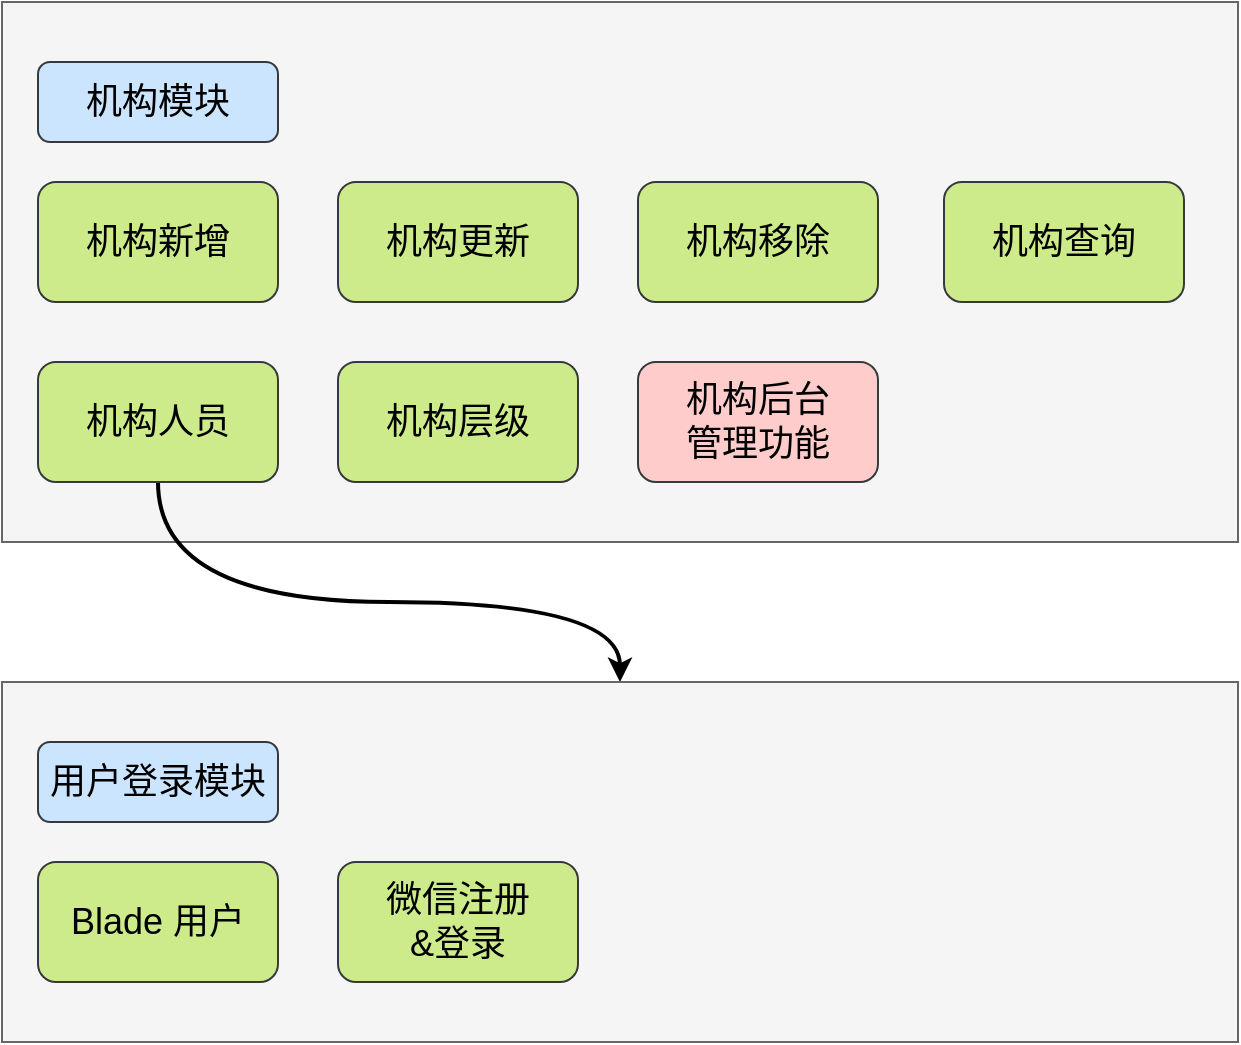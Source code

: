 <mxfile version="20.6.0" type="github">
  <diagram id="eNkfV0XAbYjv7dDU_iYc" name="第 1 页">
    <mxGraphModel dx="1835" dy="1053" grid="1" gridSize="10" guides="1" tooltips="1" connect="1" arrows="1" fold="1" page="1" pageScale="1" pageWidth="413" pageHeight="291" math="0" shadow="0">
      <root>
        <mxCell id="0" />
        <mxCell id="1" parent="0" />
        <mxCell id="SsoEdK-T8yu-xdgHH_tw-1" value="" style="rounded=0;whiteSpace=wrap;html=1;fillColor=#f5f5f5;fontColor=#333333;strokeColor=#666666;" vertex="1" parent="1">
          <mxGeometry x="-70" y="-190" width="618" height="270" as="geometry" />
        </mxCell>
        <mxCell id="SsoEdK-T8yu-xdgHH_tw-2" value="&lt;font style=&quot;font-size: 18px;&quot;&gt;机构新增&lt;/font&gt;" style="rounded=1;whiteSpace=wrap;html=1;fillColor=#cdeb8b;strokeColor=#36393d;" vertex="1" parent="1">
          <mxGeometry x="-52" y="-100" width="120" height="60" as="geometry" />
        </mxCell>
        <mxCell id="SsoEdK-T8yu-xdgHH_tw-3" value="&lt;font style=&quot;font-size: 18px;&quot;&gt;机构更新&lt;/font&gt;" style="rounded=1;whiteSpace=wrap;html=1;fillColor=#cdeb8b;strokeColor=#36393d;" vertex="1" parent="1">
          <mxGeometry x="98" y="-100" width="120" height="60" as="geometry" />
        </mxCell>
        <mxCell id="SsoEdK-T8yu-xdgHH_tw-4" value="&lt;font style=&quot;font-size: 18px;&quot;&gt;机构移除&lt;/font&gt;" style="rounded=1;whiteSpace=wrap;html=1;fillColor=#cdeb8b;strokeColor=#36393d;" vertex="1" parent="1">
          <mxGeometry x="248" y="-100" width="120" height="60" as="geometry" />
        </mxCell>
        <mxCell id="SsoEdK-T8yu-xdgHH_tw-5" value="&lt;font style=&quot;font-size: 18px;&quot;&gt;机构查询&lt;/font&gt;" style="rounded=1;whiteSpace=wrap;html=1;fillColor=#cdeb8b;strokeColor=#36393d;" vertex="1" parent="1">
          <mxGeometry x="401" y="-100" width="120" height="60" as="geometry" />
        </mxCell>
        <mxCell id="SsoEdK-T8yu-xdgHH_tw-6" value="&lt;font style=&quot;font-size: 18px;&quot;&gt;机构层级&lt;/font&gt;" style="rounded=1;whiteSpace=wrap;html=1;fillColor=#cdeb8b;strokeColor=#36393d;" vertex="1" parent="1">
          <mxGeometry x="98" y="-10" width="120" height="60" as="geometry" />
        </mxCell>
        <mxCell id="SsoEdK-T8yu-xdgHH_tw-19" style="edgeStyle=orthogonalEdgeStyle;orthogonalLoop=1;jettySize=auto;html=1;fontSize=18;curved=1;strokeWidth=2;" edge="1" parent="1" source="SsoEdK-T8yu-xdgHH_tw-7" target="SsoEdK-T8yu-xdgHH_tw-10">
          <mxGeometry relative="1" as="geometry">
            <Array as="points">
              <mxPoint x="8" y="110" />
              <mxPoint x="239" y="110" />
            </Array>
          </mxGeometry>
        </mxCell>
        <mxCell id="SsoEdK-T8yu-xdgHH_tw-7" value="&lt;font style=&quot;font-size: 18px;&quot;&gt;机构人员&lt;/font&gt;" style="rounded=1;whiteSpace=wrap;html=1;fillColor=#cdeb8b;strokeColor=#36393d;" vertex="1" parent="1">
          <mxGeometry x="-52" y="-10" width="120" height="60" as="geometry" />
        </mxCell>
        <mxCell id="SsoEdK-T8yu-xdgHH_tw-8" value="&lt;font style=&quot;font-size: 18px;&quot;&gt;机构模块&lt;/font&gt;" style="rounded=1;whiteSpace=wrap;html=1;fillColor=#cce5ff;strokeColor=#36393d;" vertex="1" parent="1">
          <mxGeometry x="-52" y="-160" width="120" height="40" as="geometry" />
        </mxCell>
        <mxCell id="SsoEdK-T8yu-xdgHH_tw-9" value="&lt;font style=&quot;font-size: 18px;&quot;&gt;机构后台&lt;br&gt;管理功能&lt;/font&gt;" style="rounded=1;whiteSpace=wrap;html=1;fillColor=#ffcccc;strokeColor=#36393d;" vertex="1" parent="1">
          <mxGeometry x="248" y="-10" width="120" height="60" as="geometry" />
        </mxCell>
        <mxCell id="SsoEdK-T8yu-xdgHH_tw-10" value="" style="rounded=0;whiteSpace=wrap;html=1;fillColor=#f5f5f5;fontColor=#333333;strokeColor=#666666;" vertex="1" parent="1">
          <mxGeometry x="-70" y="150" width="618" height="180" as="geometry" />
        </mxCell>
        <mxCell id="SsoEdK-T8yu-xdgHH_tw-11" value="&lt;span style=&quot;font-size: 18px;&quot;&gt;Blade 用户&lt;/span&gt;" style="rounded=1;whiteSpace=wrap;html=1;fillColor=#cdeb8b;strokeColor=#36393d;" vertex="1" parent="1">
          <mxGeometry x="-52" y="240" width="120" height="60" as="geometry" />
        </mxCell>
        <mxCell id="SsoEdK-T8yu-xdgHH_tw-12" value="&lt;font style=&quot;font-size: 18px;&quot;&gt;微信注册&lt;br&gt;&amp;amp;登录&lt;/font&gt;" style="rounded=1;whiteSpace=wrap;html=1;fillColor=#cdeb8b;strokeColor=#36393d;" vertex="1" parent="1">
          <mxGeometry x="98" y="240" width="120" height="60" as="geometry" />
        </mxCell>
        <mxCell id="SsoEdK-T8yu-xdgHH_tw-17" value="&lt;font style=&quot;font-size: 18px;&quot;&gt;用户登录模块&lt;/font&gt;" style="rounded=1;whiteSpace=wrap;html=1;fillColor=#cce5ff;strokeColor=#36393d;" vertex="1" parent="1">
          <mxGeometry x="-52" y="180" width="120" height="40" as="geometry" />
        </mxCell>
      </root>
    </mxGraphModel>
  </diagram>
</mxfile>
